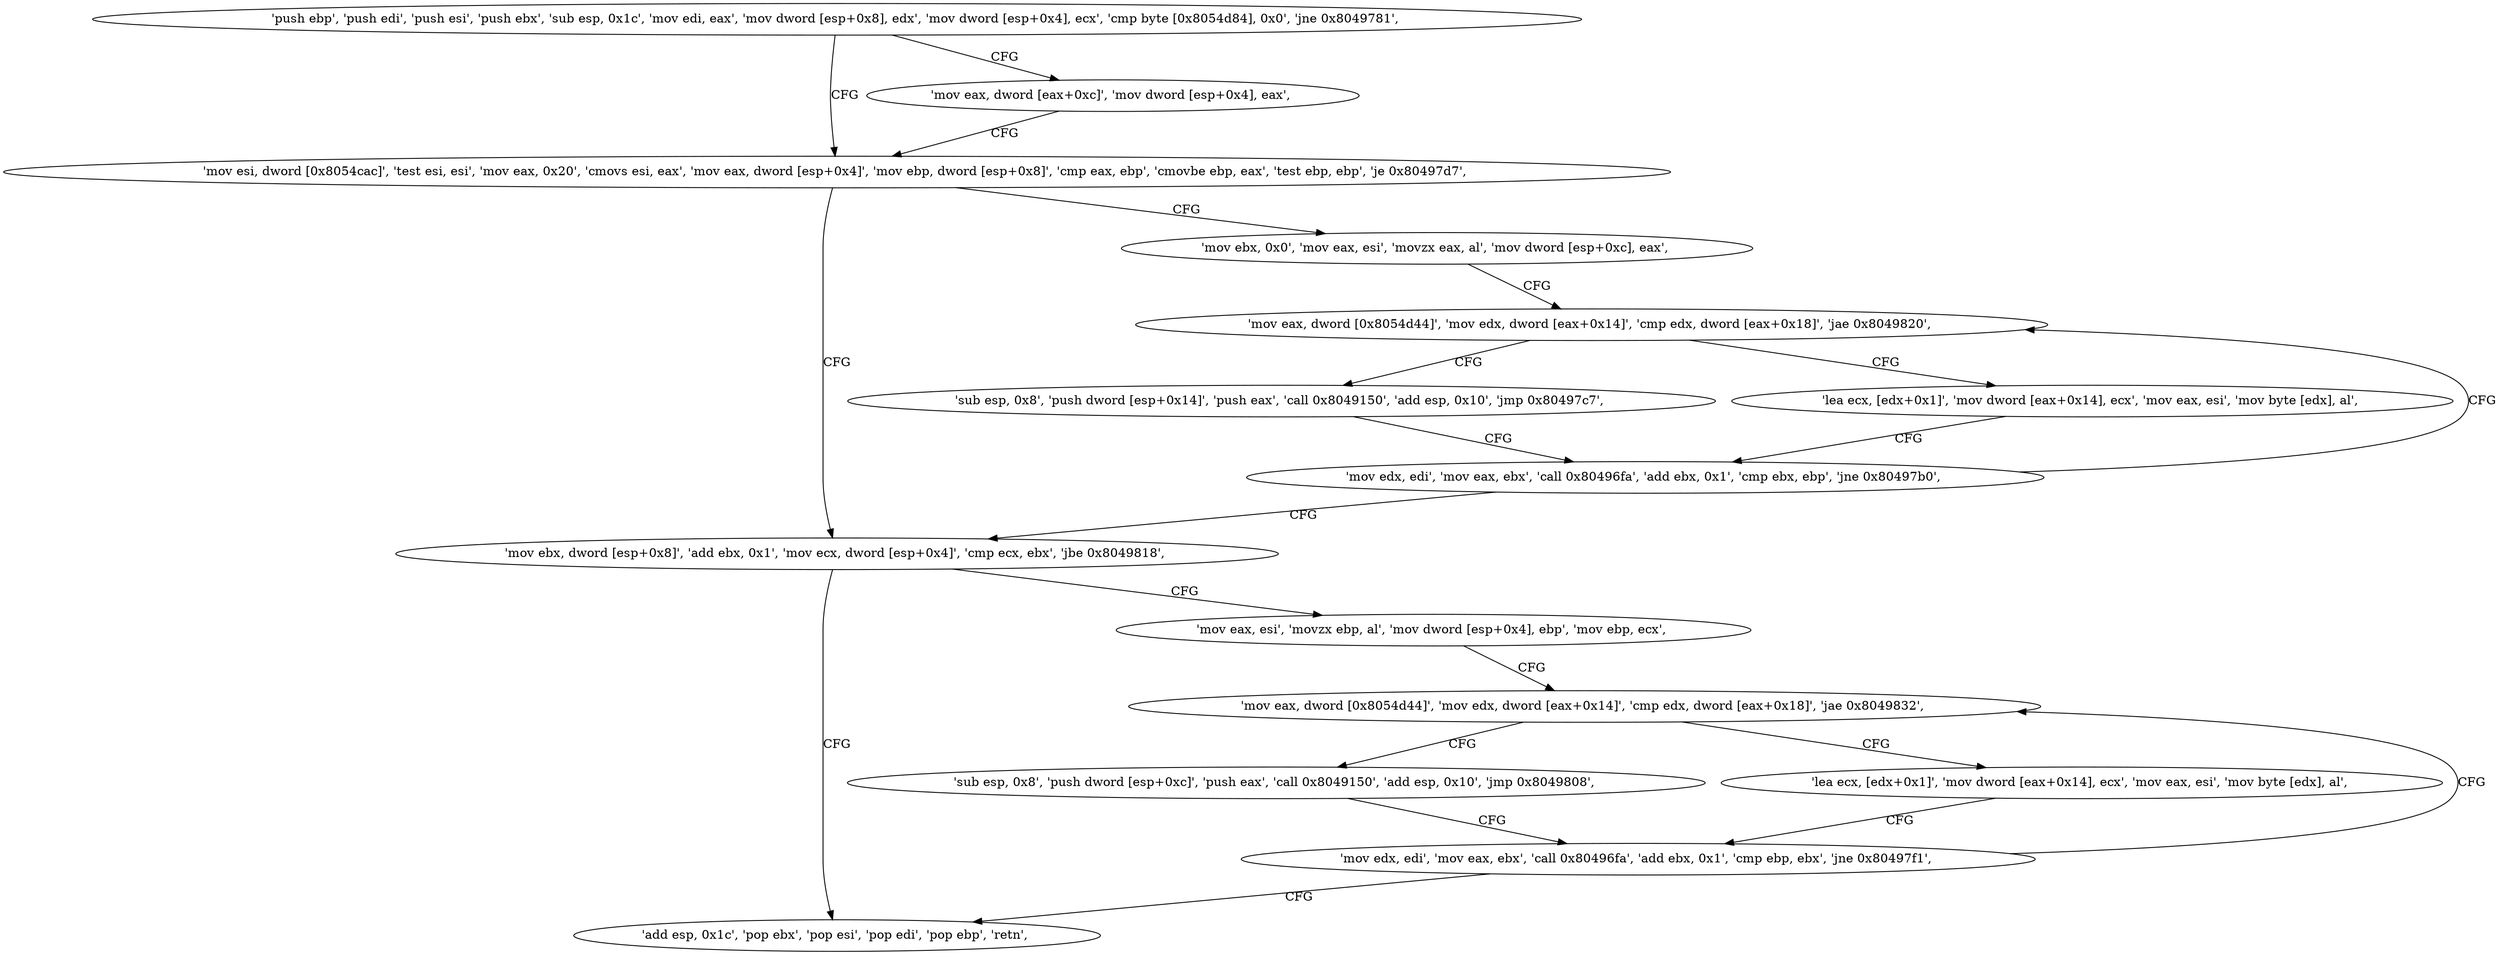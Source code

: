 digraph "func" {
"134518624" [label = "'push ebp', 'push edi', 'push esi', 'push ebx', 'sub esp, 0x1c', 'mov edi, eax', 'mov dword [esp+0x8], edx', 'mov dword [esp+0x4], ecx', 'cmp byte [0x8054d84], 0x0', 'jne 0x8049781', " ]
"134518657" [label = "'mov esi, dword [0x8054cac]', 'test esi, esi', 'mov eax, 0x20', 'cmovs esi, eax', 'mov eax, dword [esp+0x4]', 'mov ebp, dword [esp+0x8]', 'cmp eax, ebp', 'cmovbe ebp, eax', 'test ebp, ebp', 'je 0x80497d7', " ]
"134518650" [label = "'mov eax, dword [eax+0xc]', 'mov dword [esp+0x4], eax', " ]
"134518743" [label = "'mov ebx, dword [esp+0x8]', 'add ebx, 0x1', 'mov ecx, dword [esp+0x4]', 'cmp ecx, ebx', 'jbe 0x8049818', " ]
"134518690" [label = "'mov ebx, 0x0', 'mov eax, esi', 'movzx eax, al', 'mov dword [esp+0xc], eax', " ]
"134518808" [label = "'add esp, 0x1c', 'pop ebx', 'pop esi', 'pop edi', 'pop ebp', 'retn', " ]
"134518758" [label = "'mov eax, esi', 'movzx ebp, al', 'mov dword [esp+0x4], ebp', 'mov ebp, ecx', " ]
"134518704" [label = "'mov eax, dword [0x8054d44]', 'mov edx, dword [eax+0x14]', 'cmp edx, dword [eax+0x18]', 'jae 0x8049820', " ]
"134518769" [label = "'mov eax, dword [0x8054d44]', 'mov edx, dword [eax+0x14]', 'cmp edx, dword [eax+0x18]', 'jae 0x8049832', " ]
"134518816" [label = "'sub esp, 0x8', 'push dword [esp+0x14]', 'push eax', 'call 0x8049150', 'add esp, 0x10', 'jmp 0x80497c7', " ]
"134518727" [label = "'mov edx, edi', 'mov eax, ebx', 'call 0x80496fa', 'add ebx, 0x1', 'cmp ebx, ebp', 'jne 0x80497b0', " ]
"134518717" [label = "'lea ecx, [edx+0x1]', 'mov dword [eax+0x14], ecx', 'mov eax, esi', 'mov byte [edx], al', " ]
"134518834" [label = "'sub esp, 0x8', 'push dword [esp+0xc]', 'push eax', 'call 0x8049150', 'add esp, 0x10', 'jmp 0x8049808', " ]
"134518792" [label = "'mov edx, edi', 'mov eax, ebx', 'call 0x80496fa', 'add ebx, 0x1', 'cmp ebp, ebx', 'jne 0x80497f1', " ]
"134518782" [label = "'lea ecx, [edx+0x1]', 'mov dword [eax+0x14], ecx', 'mov eax, esi', 'mov byte [edx], al', " ]
"134518624" -> "134518657" [ label = "CFG" ]
"134518624" -> "134518650" [ label = "CFG" ]
"134518657" -> "134518743" [ label = "CFG" ]
"134518657" -> "134518690" [ label = "CFG" ]
"134518650" -> "134518657" [ label = "CFG" ]
"134518743" -> "134518808" [ label = "CFG" ]
"134518743" -> "134518758" [ label = "CFG" ]
"134518690" -> "134518704" [ label = "CFG" ]
"134518758" -> "134518769" [ label = "CFG" ]
"134518704" -> "134518816" [ label = "CFG" ]
"134518704" -> "134518717" [ label = "CFG" ]
"134518769" -> "134518834" [ label = "CFG" ]
"134518769" -> "134518782" [ label = "CFG" ]
"134518816" -> "134518727" [ label = "CFG" ]
"134518727" -> "134518704" [ label = "CFG" ]
"134518727" -> "134518743" [ label = "CFG" ]
"134518717" -> "134518727" [ label = "CFG" ]
"134518834" -> "134518792" [ label = "CFG" ]
"134518792" -> "134518769" [ label = "CFG" ]
"134518792" -> "134518808" [ label = "CFG" ]
"134518782" -> "134518792" [ label = "CFG" ]
}

